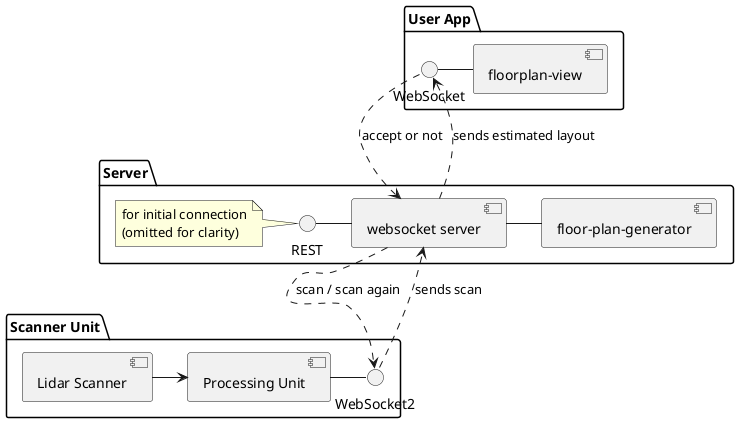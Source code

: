 @startuml

package "User App" {
    WebSocket - [floorplan-view]
}

package "Server" {
    [websocket server] as WS
    REST - WS
    WS - [floor-plan-generator]
    WS ..> WebSocket : sends estimated layout
    WebSocket ..> WS : accept or not
    note left of REST
     for initial connection
     (omitted for clarity)
     end note
}

package "Scanner Unit" {
    [Processing Unit] - WebSocket2
    [Lidar Scanner] -> [Processing Unit]
    WebSocket2 ..> WS : sends scan
    WS ..> WebSocket2 : scan / scan again
}

@enduml
